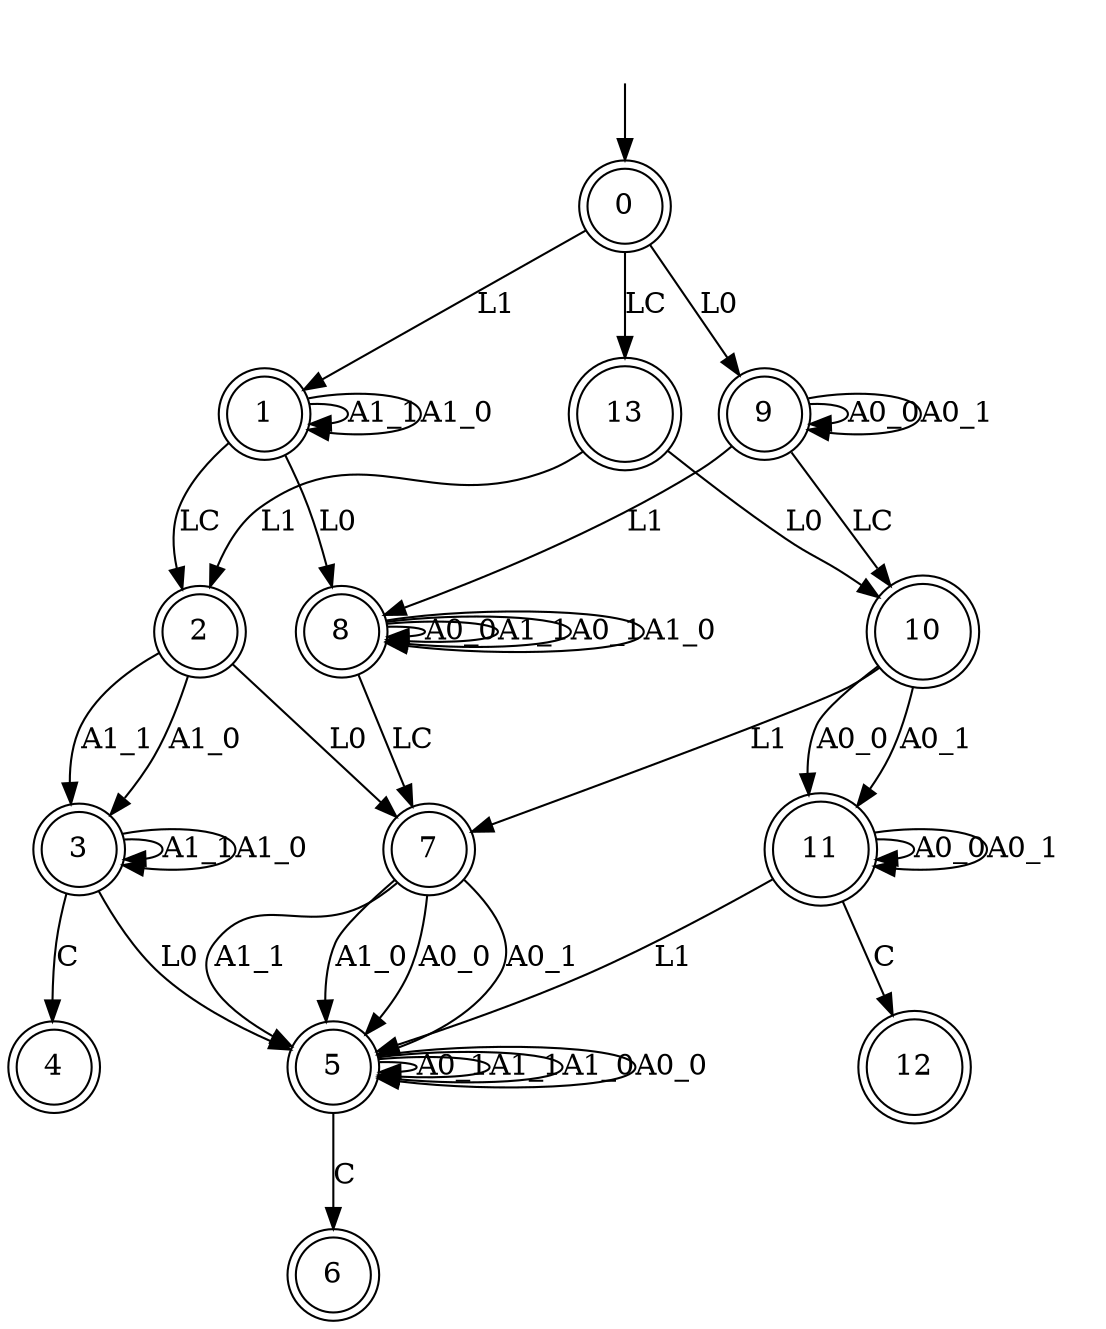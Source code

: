 digraph {
	0 [label=0 shape=doublecircle]
	1 [label=1 shape=doublecircle]
	2 [label=2 shape=doublecircle]
	3 [label=3 shape=doublecircle]
	4 [label=4 shape=doublecircle]
	5 [label=5 shape=doublecircle]
	6 [label=6 shape=doublecircle]
	7 [label=7 shape=doublecircle]
	8 [label=8 shape=doublecircle]
	9 [label=9 shape=doublecircle]
	10 [label=10 shape=doublecircle]
	11 [label=11 shape=doublecircle]
	12 [label=12 shape=doublecircle]
	13 [label=13 shape=doublecircle]
	__start0 [label="" shape=none]
	0 -> 1 [label=L1]
	0 -> 9 [label=L0]
	0 -> 13 [label=LC]
	1 -> 2 [label=LC]
	1 -> 1 [label=A1_1]
	1 -> 1 [label=A1_0]
	1 -> 8 [label=L0]
	2 -> 3 [label=A1_1]
	2 -> 3 [label=A1_0]
	2 -> 7 [label=L0]
	3 -> 3 [label=A1_1]
	3 -> 4 [label=C]
	3 -> 3 [label=A1_0]
	3 -> 5 [label=L0]
	5 -> 5 [label=A0_1]
	5 -> 5 [label=A1_1]
	5 -> 5 [label=A1_0]
	5 -> 5 [label=A0_0]
	5 -> 6 [label=C]
	7 -> 5 [label=A1_1]
	7 -> 5 [label=A1_0]
	7 -> 5 [label=A0_0]
	7 -> 5 [label=A0_1]
	8 -> 8 [label=A0_0]
	8 -> 8 [label=A1_1]
	8 -> 8 [label=A0_1]
	8 -> 7 [label=LC]
	8 -> 8 [label=A1_0]
	9 -> 9 [label=A0_0]
	9 -> 8 [label=L1]
	9 -> 9 [label=A0_1]
	9 -> 10 [label=LC]
	10 -> 7 [label=L1]
	10 -> 11 [label=A0_0]
	10 -> 11 [label=A0_1]
	11 -> 5 [label=L1]
	11 -> 12 [label=C]
	11 -> 11 [label=A0_0]
	11 -> 11 [label=A0_1]
	13 -> 2 [label=L1]
	13 -> 10 [label=L0]
	__start0 -> 0 [label=""]
}
